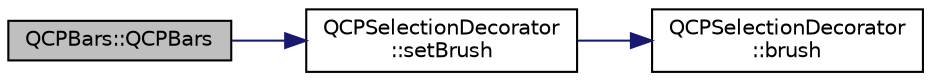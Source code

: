 digraph "QCPBars::QCPBars"
{
 // LATEX_PDF_SIZE
  edge [fontname="Helvetica",fontsize="10",labelfontname="Helvetica",labelfontsize="10"];
  node [fontname="Helvetica",fontsize="10",shape=record];
  rankdir="LR";
  Node1 [label="QCPBars::QCPBars",height=0.2,width=0.4,color="black", fillcolor="grey75", style="filled", fontcolor="black",tooltip=" "];
  Node1 -> Node2 [color="midnightblue",fontsize="10",style="solid",fontname="Helvetica"];
  Node2 [label="QCPSelectionDecorator\l::setBrush",height=0.2,width=0.4,color="black", fillcolor="white", style="filled",URL="$classQCPSelectionDecorator.html#aa74b626be518ea17055f918d423c8c2d",tooltip=" "];
  Node2 -> Node3 [color="midnightblue",fontsize="10",style="solid",fontname="Helvetica"];
  Node3 [label="QCPSelectionDecorator\l::brush",height=0.2,width=0.4,color="black", fillcolor="white", style="filled",URL="$classQCPSelectionDecorator.html#a783b643aa52120a25308fc501b9998b1",tooltip=" "];
}
